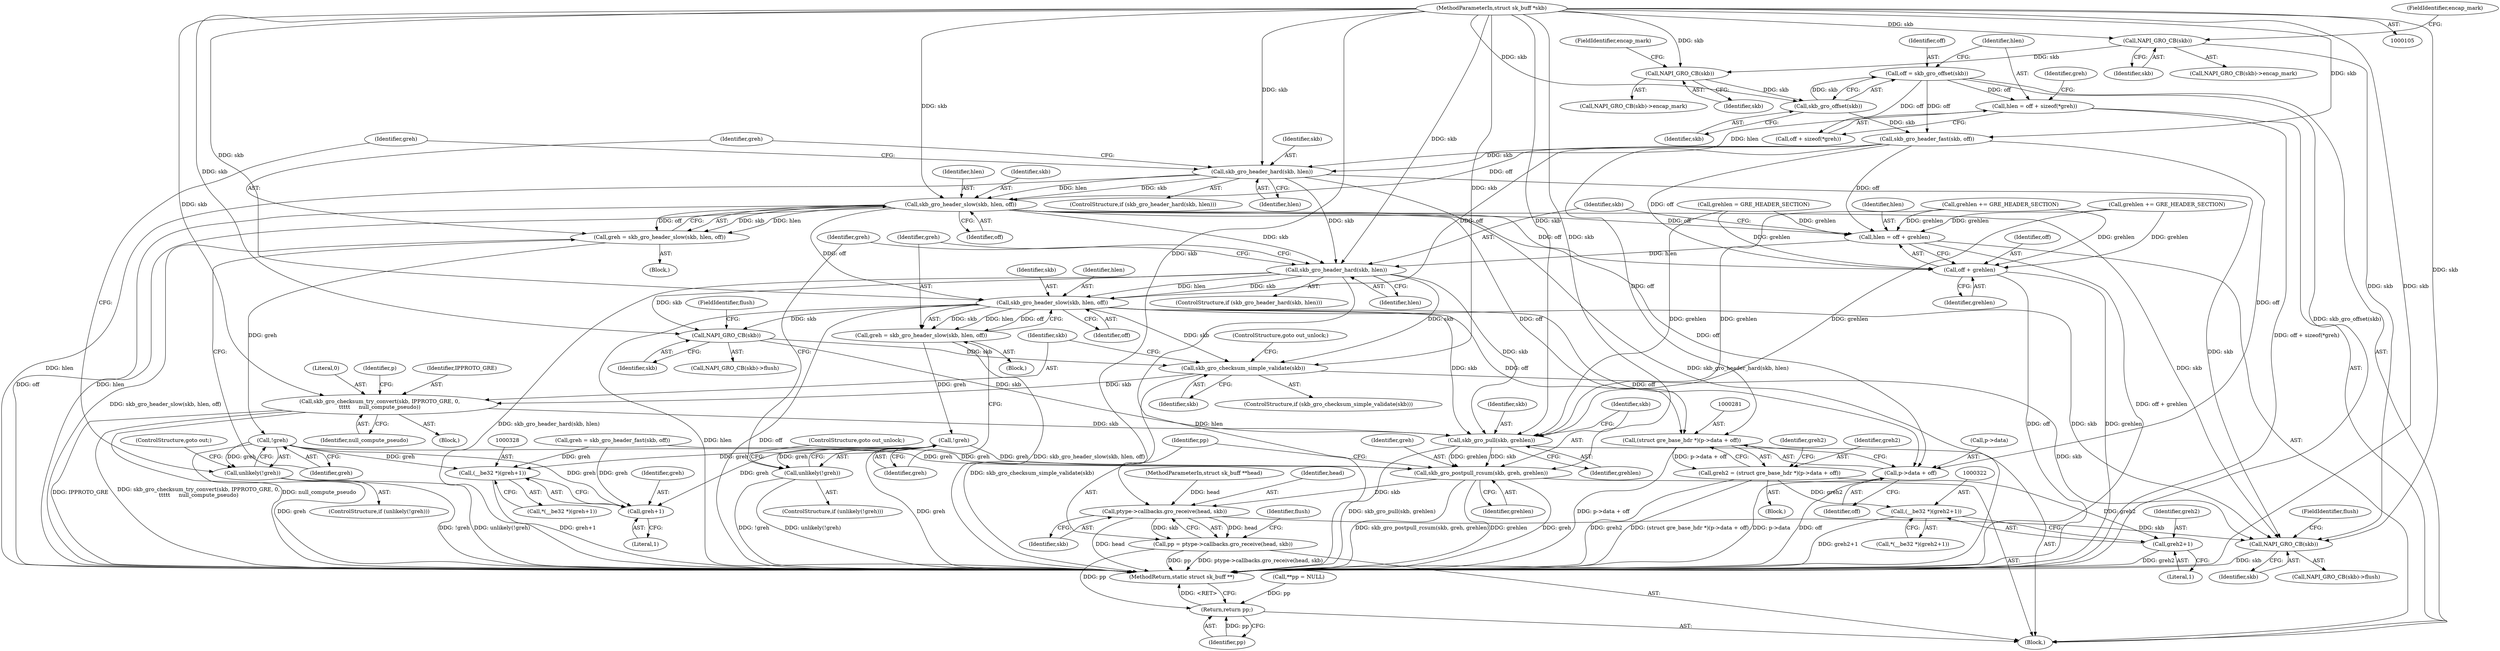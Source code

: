 digraph "0_linux_fac8e0f579695a3ecbc4d3cac369139d7f819971_0@API" {
"1000140" [label="(Call,hlen = off + sizeof(*greh))"];
"1000136" [label="(Call,off = skb_gro_offset(skb))"];
"1000138" [label="(Call,skb_gro_offset(skb))"];
"1000132" [label="(Call,NAPI_GRO_CB(skb))"];
"1000126" [label="(Call,NAPI_GRO_CB(skb))"];
"1000107" [label="(MethodParameterIn,struct sk_buff *skb)"];
"1000153" [label="(Call,skb_gro_header_hard(skb, hlen))"];
"1000159" [label="(Call,skb_gro_header_slow(skb, hlen, off))"];
"1000157" [label="(Call,greh = skb_gro_header_slow(skb, hlen, off))"];
"1000165" [label="(Call,!greh)"];
"1000164" [label="(Call,unlikely(!greh))"];
"1000327" [label="(Call,(__be32 *)(greh+1))"];
"1000329" [label="(Call,greh+1)"];
"1000343" [label="(Call,skb_gro_postpull_rcsum(skb, greh, grehlen))"];
"1000349" [label="(Call,ptype->callbacks.gro_receive(head, skb))"];
"1000347" [label="(Call,pp = ptype->callbacks.gro_receive(head, skb))"];
"1000364" [label="(Return,return pp;)"];
"1000360" [label="(Call,NAPI_GRO_CB(skb))"];
"1000215" [label="(Call,hlen = off + grehlen)"];
"1000221" [label="(Call,skb_gro_header_hard(skb, hlen))"];
"1000227" [label="(Call,skb_gro_header_slow(skb, hlen, off))"];
"1000225" [label="(Call,greh = skb_gro_header_slow(skb, hlen, off))"];
"1000233" [label="(Call,!greh)"];
"1000232" [label="(Call,unlikely(!greh))"];
"1000245" [label="(Call,NAPI_GRO_CB(skb))"];
"1000250" [label="(Call,skb_gro_checksum_simple_validate(skb))"];
"1000253" [label="(Call,skb_gro_checksum_try_convert(skb, IPPROTO_GRE, 0,\n\t\t\t\t\t     null_compute_pseudo))"];
"1000340" [label="(Call,skb_gro_pull(skb, grehlen))"];
"1000280" [label="(Call,(struct gre_base_hdr *)(p->data + off))"];
"1000278" [label="(Call,greh2 = (struct gre_base_hdr *)(p->data + off))"];
"1000321" [label="(Call,(__be32 *)(greh2+1))"];
"1000323" [label="(Call,greh2+1)"];
"1000282" [label="(Call,p->data + off)"];
"1000217" [label="(Call,off + grehlen)"];
"1000161" [label="(Identifier,hlen)"];
"1000257" [label="(Identifier,null_compute_pseudo)"];
"1000149" [label="(Call,skb_gro_header_fast(skb, off))"];
"1000217" [label="(Call,off + grehlen)"];
"1000343" [label="(Call,skb_gro_postpull_rcsum(skb, greh, grehlen))"];
"1000153" [label="(Call,skb_gro_header_hard(skb, hlen))"];
"1000194" [label="(Call,grehlen = GRE_HEADER_SECTION)"];
"1000255" [label="(Identifier,IPPROTO_GRE)"];
"1000323" [label="(Call,greh2+1)"];
"1000228" [label="(Identifier,skb)"];
"1000362" [label="(FieldIdentifier,flush)"];
"1000347" [label="(Call,pp = ptype->callbacks.gro_receive(head, skb))"];
"1000248" [label="(Block,)"];
"1000154" [label="(Identifier,skb)"];
"1000350" [label="(Identifier,head)"];
"1000126" [label="(Call,NAPI_GRO_CB(skb))"];
"1000340" [label="(Call,skb_gro_pull(skb, grehlen))"];
"1000147" [label="(Call,greh = skb_gro_header_fast(skb, off))"];
"1000256" [label="(Literal,0)"];
"1000278" [label="(Call,greh2 = (struct gre_base_hdr *)(p->data + off))"];
"1000132" [label="(Call,NAPI_GRO_CB(skb))"];
"1000139" [label="(Identifier,skb)"];
"1000133" [label="(Identifier,skb)"];
"1000137" [label="(Identifier,off)"];
"1000227" [label="(Call,skb_gro_header_slow(skb, hlen, off))"];
"1000165" [label="(Call,!greh)"];
"1000159" [label="(Call,skb_gro_header_slow(skb, hlen, off))"];
"1000141" [label="(Identifier,hlen)"];
"1000244" [label="(Call,NAPI_GRO_CB(skb)->flush)"];
"1000251" [label="(Identifier,skb)"];
"1000291" [label="(Identifier,greh2)"];
"1000216" [label="(Identifier,hlen)"];
"1000219" [label="(Identifier,grehlen)"];
"1000156" [label="(Block,)"];
"1000365" [label="(Identifier,pp)"];
"1000127" [label="(Identifier,skb)"];
"1000224" [label="(Block,)"];
"1000346" [label="(Identifier,grehlen)"];
"1000167" [label="(ControlStructure,goto out;)"];
"1000345" [label="(Identifier,greh)"];
"1000226" [label="(Identifier,greh)"];
"1000325" [label="(Literal,1)"];
"1000320" [label="(Call,*(__be32 *)(greh2+1))"];
"1000283" [label="(Call,p->data)"];
"1000329" [label="(Call,greh+1)"];
"1000331" [label="(Literal,1)"];
"1000215" [label="(Call,hlen = off + grehlen)"];
"1000230" [label="(Identifier,off)"];
"1000247" [label="(FieldIdentifier,flush)"];
"1000327" [label="(Call,(__be32 *)(greh+1))"];
"1000166" [label="(Identifier,greh)"];
"1000364" [label="(Return,return pp;)"];
"1000249" [label="(ControlStructure,if (skb_gro_checksum_simple_validate(skb)))"];
"1000246" [label="(Identifier,skb)"];
"1000212" [label="(Call,grehlen += GRE_HEADER_SECTION)"];
"1000225" [label="(Call,greh = skb_gro_header_slow(skb, hlen, off))"];
"1000125" [label="(Call,NAPI_GRO_CB(skb)->encap_mark)"];
"1000160" [label="(Identifier,skb)"];
"1000253" [label="(Call,skb_gro_checksum_try_convert(skb, IPPROTO_GRE, 0,\n\t\t\t\t\t     null_compute_pseudo))"];
"1000234" [label="(Identifier,greh)"];
"1000342" [label="(Identifier,grehlen)"];
"1000223" [label="(Identifier,hlen)"];
"1000218" [label="(Identifier,off)"];
"1000361" [label="(Identifier,skb)"];
"1000351" [label="(Identifier,skb)"];
"1000279" [label="(Identifier,greh2)"];
"1000250" [label="(Call,skb_gro_checksum_simple_validate(skb))"];
"1000280" [label="(Call,(struct gre_base_hdr *)(p->data + off))"];
"1000221" [label="(Call,skb_gro_header_hard(skb, hlen))"];
"1000240" [label="(Identifier,greh)"];
"1000330" [label="(Identifier,greh)"];
"1000110" [label="(Call,**pp = NULL)"];
"1000260" [label="(Identifier,p)"];
"1000148" [label="(Identifier,greh)"];
"1000162" [label="(Identifier,off)"];
"1000231" [label="(ControlStructure,if (unlikely(!greh)))"];
"1000142" [label="(Call,off + sizeof(*greh))"];
"1000233" [label="(Call,!greh)"];
"1000341" [label="(Identifier,skb)"];
"1000360" [label="(Call,NAPI_GRO_CB(skb))"];
"1000321" [label="(Call,(__be32 *)(greh2+1))"];
"1000282" [label="(Call,p->data + off)"];
"1000349" [label="(Call,ptype->callbacks.gro_receive(head, skb))"];
"1000128" [label="(FieldIdentifier,encap_mark)"];
"1000235" [label="(ControlStructure,goto out_unlock;)"];
"1000107" [label="(MethodParameterIn,struct sk_buff *skb)"];
"1000232" [label="(Call,unlikely(!greh))"];
"1000359" [label="(Call,NAPI_GRO_CB(skb)->flush)"];
"1000164" [label="(Call,unlikely(!greh))"];
"1000138" [label="(Call,skb_gro_offset(skb))"];
"1000348" [label="(Identifier,pp)"];
"1000229" [label="(Identifier,hlen)"];
"1000155" [label="(Identifier,hlen)"];
"1000203" [label="(Call,grehlen += GRE_HEADER_SECTION)"];
"1000254" [label="(Identifier,skb)"];
"1000366" [label="(MethodReturn,static struct sk_buff **)"];
"1000286" [label="(Identifier,off)"];
"1000163" [label="(ControlStructure,if (unlikely(!greh)))"];
"1000245" [label="(Call,NAPI_GRO_CB(skb))"];
"1000157" [label="(Call,greh = skb_gro_header_slow(skb, hlen, off))"];
"1000353" [label="(Identifier,flush)"];
"1000136" [label="(Call,off = skb_gro_offset(skb))"];
"1000269" [label="(Block,)"];
"1000220" [label="(ControlStructure,if (skb_gro_header_hard(skb, hlen)))"];
"1000158" [label="(Identifier,greh)"];
"1000152" [label="(ControlStructure,if (skb_gro_header_hard(skb, hlen)))"];
"1000106" [label="(MethodParameterIn,struct sk_buff **head)"];
"1000344" [label="(Identifier,skb)"];
"1000252" [label="(ControlStructure,goto out_unlock;)"];
"1000324" [label="(Identifier,greh2)"];
"1000108" [label="(Block,)"];
"1000140" [label="(Call,hlen = off + sizeof(*greh))"];
"1000134" [label="(FieldIdentifier,encap_mark)"];
"1000172" [label="(Identifier,greh)"];
"1000222" [label="(Identifier,skb)"];
"1000131" [label="(Call,NAPI_GRO_CB(skb)->encap_mark)"];
"1000326" [label="(Call,*(__be32 *)(greh+1))"];
"1000140" -> "1000108"  [label="AST: "];
"1000140" -> "1000142"  [label="CFG: "];
"1000141" -> "1000140"  [label="AST: "];
"1000142" -> "1000140"  [label="AST: "];
"1000148" -> "1000140"  [label="CFG: "];
"1000140" -> "1000366"  [label="DDG: off + sizeof(*greh)"];
"1000136" -> "1000140"  [label="DDG: off"];
"1000140" -> "1000153"  [label="DDG: hlen"];
"1000136" -> "1000108"  [label="AST: "];
"1000136" -> "1000138"  [label="CFG: "];
"1000137" -> "1000136"  [label="AST: "];
"1000138" -> "1000136"  [label="AST: "];
"1000141" -> "1000136"  [label="CFG: "];
"1000136" -> "1000366"  [label="DDG: skb_gro_offset(skb)"];
"1000138" -> "1000136"  [label="DDG: skb"];
"1000136" -> "1000142"  [label="DDG: off"];
"1000136" -> "1000149"  [label="DDG: off"];
"1000138" -> "1000139"  [label="CFG: "];
"1000139" -> "1000138"  [label="AST: "];
"1000132" -> "1000138"  [label="DDG: skb"];
"1000107" -> "1000138"  [label="DDG: skb"];
"1000138" -> "1000149"  [label="DDG: skb"];
"1000132" -> "1000131"  [label="AST: "];
"1000132" -> "1000133"  [label="CFG: "];
"1000133" -> "1000132"  [label="AST: "];
"1000134" -> "1000132"  [label="CFG: "];
"1000126" -> "1000132"  [label="DDG: skb"];
"1000107" -> "1000132"  [label="DDG: skb"];
"1000126" -> "1000125"  [label="AST: "];
"1000126" -> "1000127"  [label="CFG: "];
"1000127" -> "1000126"  [label="AST: "];
"1000128" -> "1000126"  [label="CFG: "];
"1000107" -> "1000126"  [label="DDG: skb"];
"1000126" -> "1000360"  [label="DDG: skb"];
"1000107" -> "1000105"  [label="AST: "];
"1000107" -> "1000366"  [label="DDG: skb"];
"1000107" -> "1000149"  [label="DDG: skb"];
"1000107" -> "1000153"  [label="DDG: skb"];
"1000107" -> "1000159"  [label="DDG: skb"];
"1000107" -> "1000221"  [label="DDG: skb"];
"1000107" -> "1000227"  [label="DDG: skb"];
"1000107" -> "1000245"  [label="DDG: skb"];
"1000107" -> "1000250"  [label="DDG: skb"];
"1000107" -> "1000253"  [label="DDG: skb"];
"1000107" -> "1000340"  [label="DDG: skb"];
"1000107" -> "1000343"  [label="DDG: skb"];
"1000107" -> "1000349"  [label="DDG: skb"];
"1000107" -> "1000360"  [label="DDG: skb"];
"1000153" -> "1000152"  [label="AST: "];
"1000153" -> "1000155"  [label="CFG: "];
"1000154" -> "1000153"  [label="AST: "];
"1000155" -> "1000153"  [label="AST: "];
"1000158" -> "1000153"  [label="CFG: "];
"1000172" -> "1000153"  [label="CFG: "];
"1000153" -> "1000366"  [label="DDG: hlen"];
"1000153" -> "1000366"  [label="DDG: skb_gro_header_hard(skb, hlen)"];
"1000149" -> "1000153"  [label="DDG: skb"];
"1000153" -> "1000159"  [label="DDG: skb"];
"1000153" -> "1000159"  [label="DDG: hlen"];
"1000153" -> "1000221"  [label="DDG: skb"];
"1000153" -> "1000360"  [label="DDG: skb"];
"1000159" -> "1000157"  [label="AST: "];
"1000159" -> "1000162"  [label="CFG: "];
"1000160" -> "1000159"  [label="AST: "];
"1000161" -> "1000159"  [label="AST: "];
"1000162" -> "1000159"  [label="AST: "];
"1000157" -> "1000159"  [label="CFG: "];
"1000159" -> "1000366"  [label="DDG: off"];
"1000159" -> "1000366"  [label="DDG: hlen"];
"1000159" -> "1000157"  [label="DDG: skb"];
"1000159" -> "1000157"  [label="DDG: hlen"];
"1000159" -> "1000157"  [label="DDG: off"];
"1000149" -> "1000159"  [label="DDG: off"];
"1000159" -> "1000215"  [label="DDG: off"];
"1000159" -> "1000217"  [label="DDG: off"];
"1000159" -> "1000221"  [label="DDG: skb"];
"1000159" -> "1000227"  [label="DDG: off"];
"1000159" -> "1000280"  [label="DDG: off"];
"1000159" -> "1000282"  [label="DDG: off"];
"1000159" -> "1000360"  [label="DDG: skb"];
"1000157" -> "1000156"  [label="AST: "];
"1000158" -> "1000157"  [label="AST: "];
"1000166" -> "1000157"  [label="CFG: "];
"1000157" -> "1000366"  [label="DDG: skb_gro_header_slow(skb, hlen, off)"];
"1000157" -> "1000165"  [label="DDG: greh"];
"1000165" -> "1000164"  [label="AST: "];
"1000165" -> "1000166"  [label="CFG: "];
"1000166" -> "1000165"  [label="AST: "];
"1000164" -> "1000165"  [label="CFG: "];
"1000165" -> "1000366"  [label="DDG: greh"];
"1000165" -> "1000164"  [label="DDG: greh"];
"1000165" -> "1000327"  [label="DDG: greh"];
"1000165" -> "1000329"  [label="DDG: greh"];
"1000165" -> "1000343"  [label="DDG: greh"];
"1000164" -> "1000163"  [label="AST: "];
"1000167" -> "1000164"  [label="CFG: "];
"1000172" -> "1000164"  [label="CFG: "];
"1000164" -> "1000366"  [label="DDG: unlikely(!greh)"];
"1000164" -> "1000366"  [label="DDG: !greh"];
"1000327" -> "1000326"  [label="AST: "];
"1000327" -> "1000329"  [label="CFG: "];
"1000328" -> "1000327"  [label="AST: "];
"1000329" -> "1000327"  [label="AST: "];
"1000326" -> "1000327"  [label="CFG: "];
"1000327" -> "1000366"  [label="DDG: greh+1"];
"1000147" -> "1000327"  [label="DDG: greh"];
"1000233" -> "1000327"  [label="DDG: greh"];
"1000329" -> "1000331"  [label="CFG: "];
"1000330" -> "1000329"  [label="AST: "];
"1000331" -> "1000329"  [label="AST: "];
"1000147" -> "1000329"  [label="DDG: greh"];
"1000233" -> "1000329"  [label="DDG: greh"];
"1000343" -> "1000108"  [label="AST: "];
"1000343" -> "1000346"  [label="CFG: "];
"1000344" -> "1000343"  [label="AST: "];
"1000345" -> "1000343"  [label="AST: "];
"1000346" -> "1000343"  [label="AST: "];
"1000348" -> "1000343"  [label="CFG: "];
"1000343" -> "1000366"  [label="DDG: skb_gro_postpull_rcsum(skb, greh, grehlen)"];
"1000343" -> "1000366"  [label="DDG: grehlen"];
"1000343" -> "1000366"  [label="DDG: greh"];
"1000340" -> "1000343"  [label="DDG: skb"];
"1000340" -> "1000343"  [label="DDG: grehlen"];
"1000147" -> "1000343"  [label="DDG: greh"];
"1000233" -> "1000343"  [label="DDG: greh"];
"1000343" -> "1000349"  [label="DDG: skb"];
"1000349" -> "1000347"  [label="AST: "];
"1000349" -> "1000351"  [label="CFG: "];
"1000350" -> "1000349"  [label="AST: "];
"1000351" -> "1000349"  [label="AST: "];
"1000347" -> "1000349"  [label="CFG: "];
"1000349" -> "1000366"  [label="DDG: head"];
"1000349" -> "1000347"  [label="DDG: head"];
"1000349" -> "1000347"  [label="DDG: skb"];
"1000106" -> "1000349"  [label="DDG: head"];
"1000349" -> "1000360"  [label="DDG: skb"];
"1000347" -> "1000108"  [label="AST: "];
"1000348" -> "1000347"  [label="AST: "];
"1000353" -> "1000347"  [label="CFG: "];
"1000347" -> "1000366"  [label="DDG: ptype->callbacks.gro_receive(head, skb)"];
"1000347" -> "1000366"  [label="DDG: pp"];
"1000347" -> "1000364"  [label="DDG: pp"];
"1000364" -> "1000108"  [label="AST: "];
"1000364" -> "1000365"  [label="CFG: "];
"1000365" -> "1000364"  [label="AST: "];
"1000366" -> "1000364"  [label="CFG: "];
"1000364" -> "1000366"  [label="DDG: <RET>"];
"1000365" -> "1000364"  [label="DDG: pp"];
"1000110" -> "1000364"  [label="DDG: pp"];
"1000360" -> "1000359"  [label="AST: "];
"1000360" -> "1000361"  [label="CFG: "];
"1000361" -> "1000360"  [label="AST: "];
"1000362" -> "1000360"  [label="CFG: "];
"1000360" -> "1000366"  [label="DDG: skb"];
"1000250" -> "1000360"  [label="DDG: skb"];
"1000227" -> "1000360"  [label="DDG: skb"];
"1000215" -> "1000108"  [label="AST: "];
"1000215" -> "1000217"  [label="CFG: "];
"1000216" -> "1000215"  [label="AST: "];
"1000217" -> "1000215"  [label="AST: "];
"1000222" -> "1000215"  [label="CFG: "];
"1000215" -> "1000366"  [label="DDG: off + grehlen"];
"1000149" -> "1000215"  [label="DDG: off"];
"1000194" -> "1000215"  [label="DDG: grehlen"];
"1000212" -> "1000215"  [label="DDG: grehlen"];
"1000203" -> "1000215"  [label="DDG: grehlen"];
"1000215" -> "1000221"  [label="DDG: hlen"];
"1000221" -> "1000220"  [label="AST: "];
"1000221" -> "1000223"  [label="CFG: "];
"1000222" -> "1000221"  [label="AST: "];
"1000223" -> "1000221"  [label="AST: "];
"1000226" -> "1000221"  [label="CFG: "];
"1000240" -> "1000221"  [label="CFG: "];
"1000221" -> "1000366"  [label="DDG: skb_gro_header_hard(skb, hlen)"];
"1000221" -> "1000366"  [label="DDG: hlen"];
"1000221" -> "1000227"  [label="DDG: skb"];
"1000221" -> "1000227"  [label="DDG: hlen"];
"1000221" -> "1000245"  [label="DDG: skb"];
"1000221" -> "1000250"  [label="DDG: skb"];
"1000221" -> "1000340"  [label="DDG: skb"];
"1000227" -> "1000225"  [label="AST: "];
"1000227" -> "1000230"  [label="CFG: "];
"1000228" -> "1000227"  [label="AST: "];
"1000229" -> "1000227"  [label="AST: "];
"1000230" -> "1000227"  [label="AST: "];
"1000225" -> "1000227"  [label="CFG: "];
"1000227" -> "1000366"  [label="DDG: hlen"];
"1000227" -> "1000366"  [label="DDG: off"];
"1000227" -> "1000225"  [label="DDG: skb"];
"1000227" -> "1000225"  [label="DDG: hlen"];
"1000227" -> "1000225"  [label="DDG: off"];
"1000149" -> "1000227"  [label="DDG: off"];
"1000227" -> "1000245"  [label="DDG: skb"];
"1000227" -> "1000250"  [label="DDG: skb"];
"1000227" -> "1000280"  [label="DDG: off"];
"1000227" -> "1000282"  [label="DDG: off"];
"1000227" -> "1000340"  [label="DDG: skb"];
"1000225" -> "1000224"  [label="AST: "];
"1000226" -> "1000225"  [label="AST: "];
"1000234" -> "1000225"  [label="CFG: "];
"1000225" -> "1000366"  [label="DDG: skb_gro_header_slow(skb, hlen, off)"];
"1000225" -> "1000233"  [label="DDG: greh"];
"1000233" -> "1000232"  [label="AST: "];
"1000233" -> "1000234"  [label="CFG: "];
"1000234" -> "1000233"  [label="AST: "];
"1000232" -> "1000233"  [label="CFG: "];
"1000233" -> "1000366"  [label="DDG: greh"];
"1000233" -> "1000232"  [label="DDG: greh"];
"1000232" -> "1000231"  [label="AST: "];
"1000235" -> "1000232"  [label="CFG: "];
"1000240" -> "1000232"  [label="CFG: "];
"1000232" -> "1000366"  [label="DDG: !greh"];
"1000232" -> "1000366"  [label="DDG: unlikely(!greh)"];
"1000245" -> "1000244"  [label="AST: "];
"1000245" -> "1000246"  [label="CFG: "];
"1000246" -> "1000245"  [label="AST: "];
"1000247" -> "1000245"  [label="CFG: "];
"1000245" -> "1000250"  [label="DDG: skb"];
"1000245" -> "1000340"  [label="DDG: skb"];
"1000250" -> "1000249"  [label="AST: "];
"1000250" -> "1000251"  [label="CFG: "];
"1000251" -> "1000250"  [label="AST: "];
"1000252" -> "1000250"  [label="CFG: "];
"1000254" -> "1000250"  [label="CFG: "];
"1000250" -> "1000366"  [label="DDG: skb_gro_checksum_simple_validate(skb)"];
"1000250" -> "1000253"  [label="DDG: skb"];
"1000253" -> "1000248"  [label="AST: "];
"1000253" -> "1000257"  [label="CFG: "];
"1000254" -> "1000253"  [label="AST: "];
"1000255" -> "1000253"  [label="AST: "];
"1000256" -> "1000253"  [label="AST: "];
"1000257" -> "1000253"  [label="AST: "];
"1000260" -> "1000253"  [label="CFG: "];
"1000253" -> "1000366"  [label="DDG: IPPROTO_GRE"];
"1000253" -> "1000366"  [label="DDG: skb_gro_checksum_try_convert(skb, IPPROTO_GRE, 0,\n\t\t\t\t\t     null_compute_pseudo)"];
"1000253" -> "1000366"  [label="DDG: null_compute_pseudo"];
"1000253" -> "1000340"  [label="DDG: skb"];
"1000340" -> "1000108"  [label="AST: "];
"1000340" -> "1000342"  [label="CFG: "];
"1000341" -> "1000340"  [label="AST: "];
"1000342" -> "1000340"  [label="AST: "];
"1000344" -> "1000340"  [label="CFG: "];
"1000340" -> "1000366"  [label="DDG: skb_gro_pull(skb, grehlen)"];
"1000194" -> "1000340"  [label="DDG: grehlen"];
"1000212" -> "1000340"  [label="DDG: grehlen"];
"1000203" -> "1000340"  [label="DDG: grehlen"];
"1000280" -> "1000278"  [label="AST: "];
"1000280" -> "1000282"  [label="CFG: "];
"1000281" -> "1000280"  [label="AST: "];
"1000282" -> "1000280"  [label="AST: "];
"1000278" -> "1000280"  [label="CFG: "];
"1000280" -> "1000366"  [label="DDG: p->data + off"];
"1000280" -> "1000278"  [label="DDG: p->data + off"];
"1000149" -> "1000280"  [label="DDG: off"];
"1000278" -> "1000269"  [label="AST: "];
"1000279" -> "1000278"  [label="AST: "];
"1000291" -> "1000278"  [label="CFG: "];
"1000278" -> "1000366"  [label="DDG: (struct gre_base_hdr *)(p->data + off)"];
"1000278" -> "1000366"  [label="DDG: greh2"];
"1000278" -> "1000321"  [label="DDG: greh2"];
"1000278" -> "1000323"  [label="DDG: greh2"];
"1000321" -> "1000320"  [label="AST: "];
"1000321" -> "1000323"  [label="CFG: "];
"1000322" -> "1000321"  [label="AST: "];
"1000323" -> "1000321"  [label="AST: "];
"1000320" -> "1000321"  [label="CFG: "];
"1000321" -> "1000366"  [label="DDG: greh2+1"];
"1000323" -> "1000325"  [label="CFG: "];
"1000324" -> "1000323"  [label="AST: "];
"1000325" -> "1000323"  [label="AST: "];
"1000323" -> "1000366"  [label="DDG: greh2"];
"1000282" -> "1000286"  [label="CFG: "];
"1000283" -> "1000282"  [label="AST: "];
"1000286" -> "1000282"  [label="AST: "];
"1000282" -> "1000366"  [label="DDG: off"];
"1000282" -> "1000366"  [label="DDG: p->data"];
"1000149" -> "1000282"  [label="DDG: off"];
"1000217" -> "1000219"  [label="CFG: "];
"1000218" -> "1000217"  [label="AST: "];
"1000219" -> "1000217"  [label="AST: "];
"1000217" -> "1000366"  [label="DDG: grehlen"];
"1000217" -> "1000366"  [label="DDG: off"];
"1000149" -> "1000217"  [label="DDG: off"];
"1000194" -> "1000217"  [label="DDG: grehlen"];
"1000212" -> "1000217"  [label="DDG: grehlen"];
"1000203" -> "1000217"  [label="DDG: grehlen"];
}
